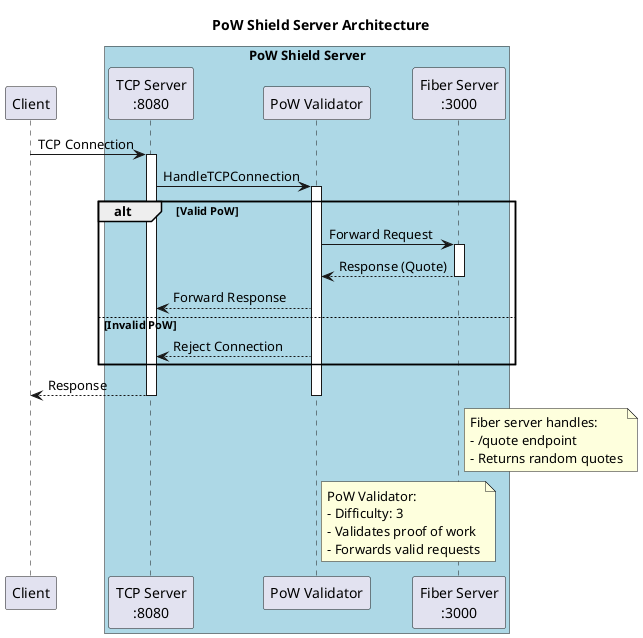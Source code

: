 @startuml
title PoW Shield Server Architecture

participant "Client" as client
box "PoW Shield Server" #LightBlue
participant "TCP Server\n:8080" as tcp
participant "PoW Validator" as pow
participant "Fiber Server\n:3000" as fiber
end box

client -> tcp: TCP Connection
activate tcp

tcp -> pow: HandleTCPConnection
activate pow

alt Valid PoW
    pow -> fiber: Forward Request
    activate fiber
    fiber --> pow: Response (Quote)
    deactivate fiber
    pow --> tcp: Forward Response
else Invalid PoW
    pow --> tcp: Reject Connection
end

tcp --> client: Response
deactivate tcp
deactivate pow

note right of fiber
  Fiber server handles:
  - /quote endpoint
  - Returns random quotes
end note

note right of pow
  PoW Validator:
  - Difficulty: 3
  - Validates proof of work
  - Forwards valid requests
end note

@enduml